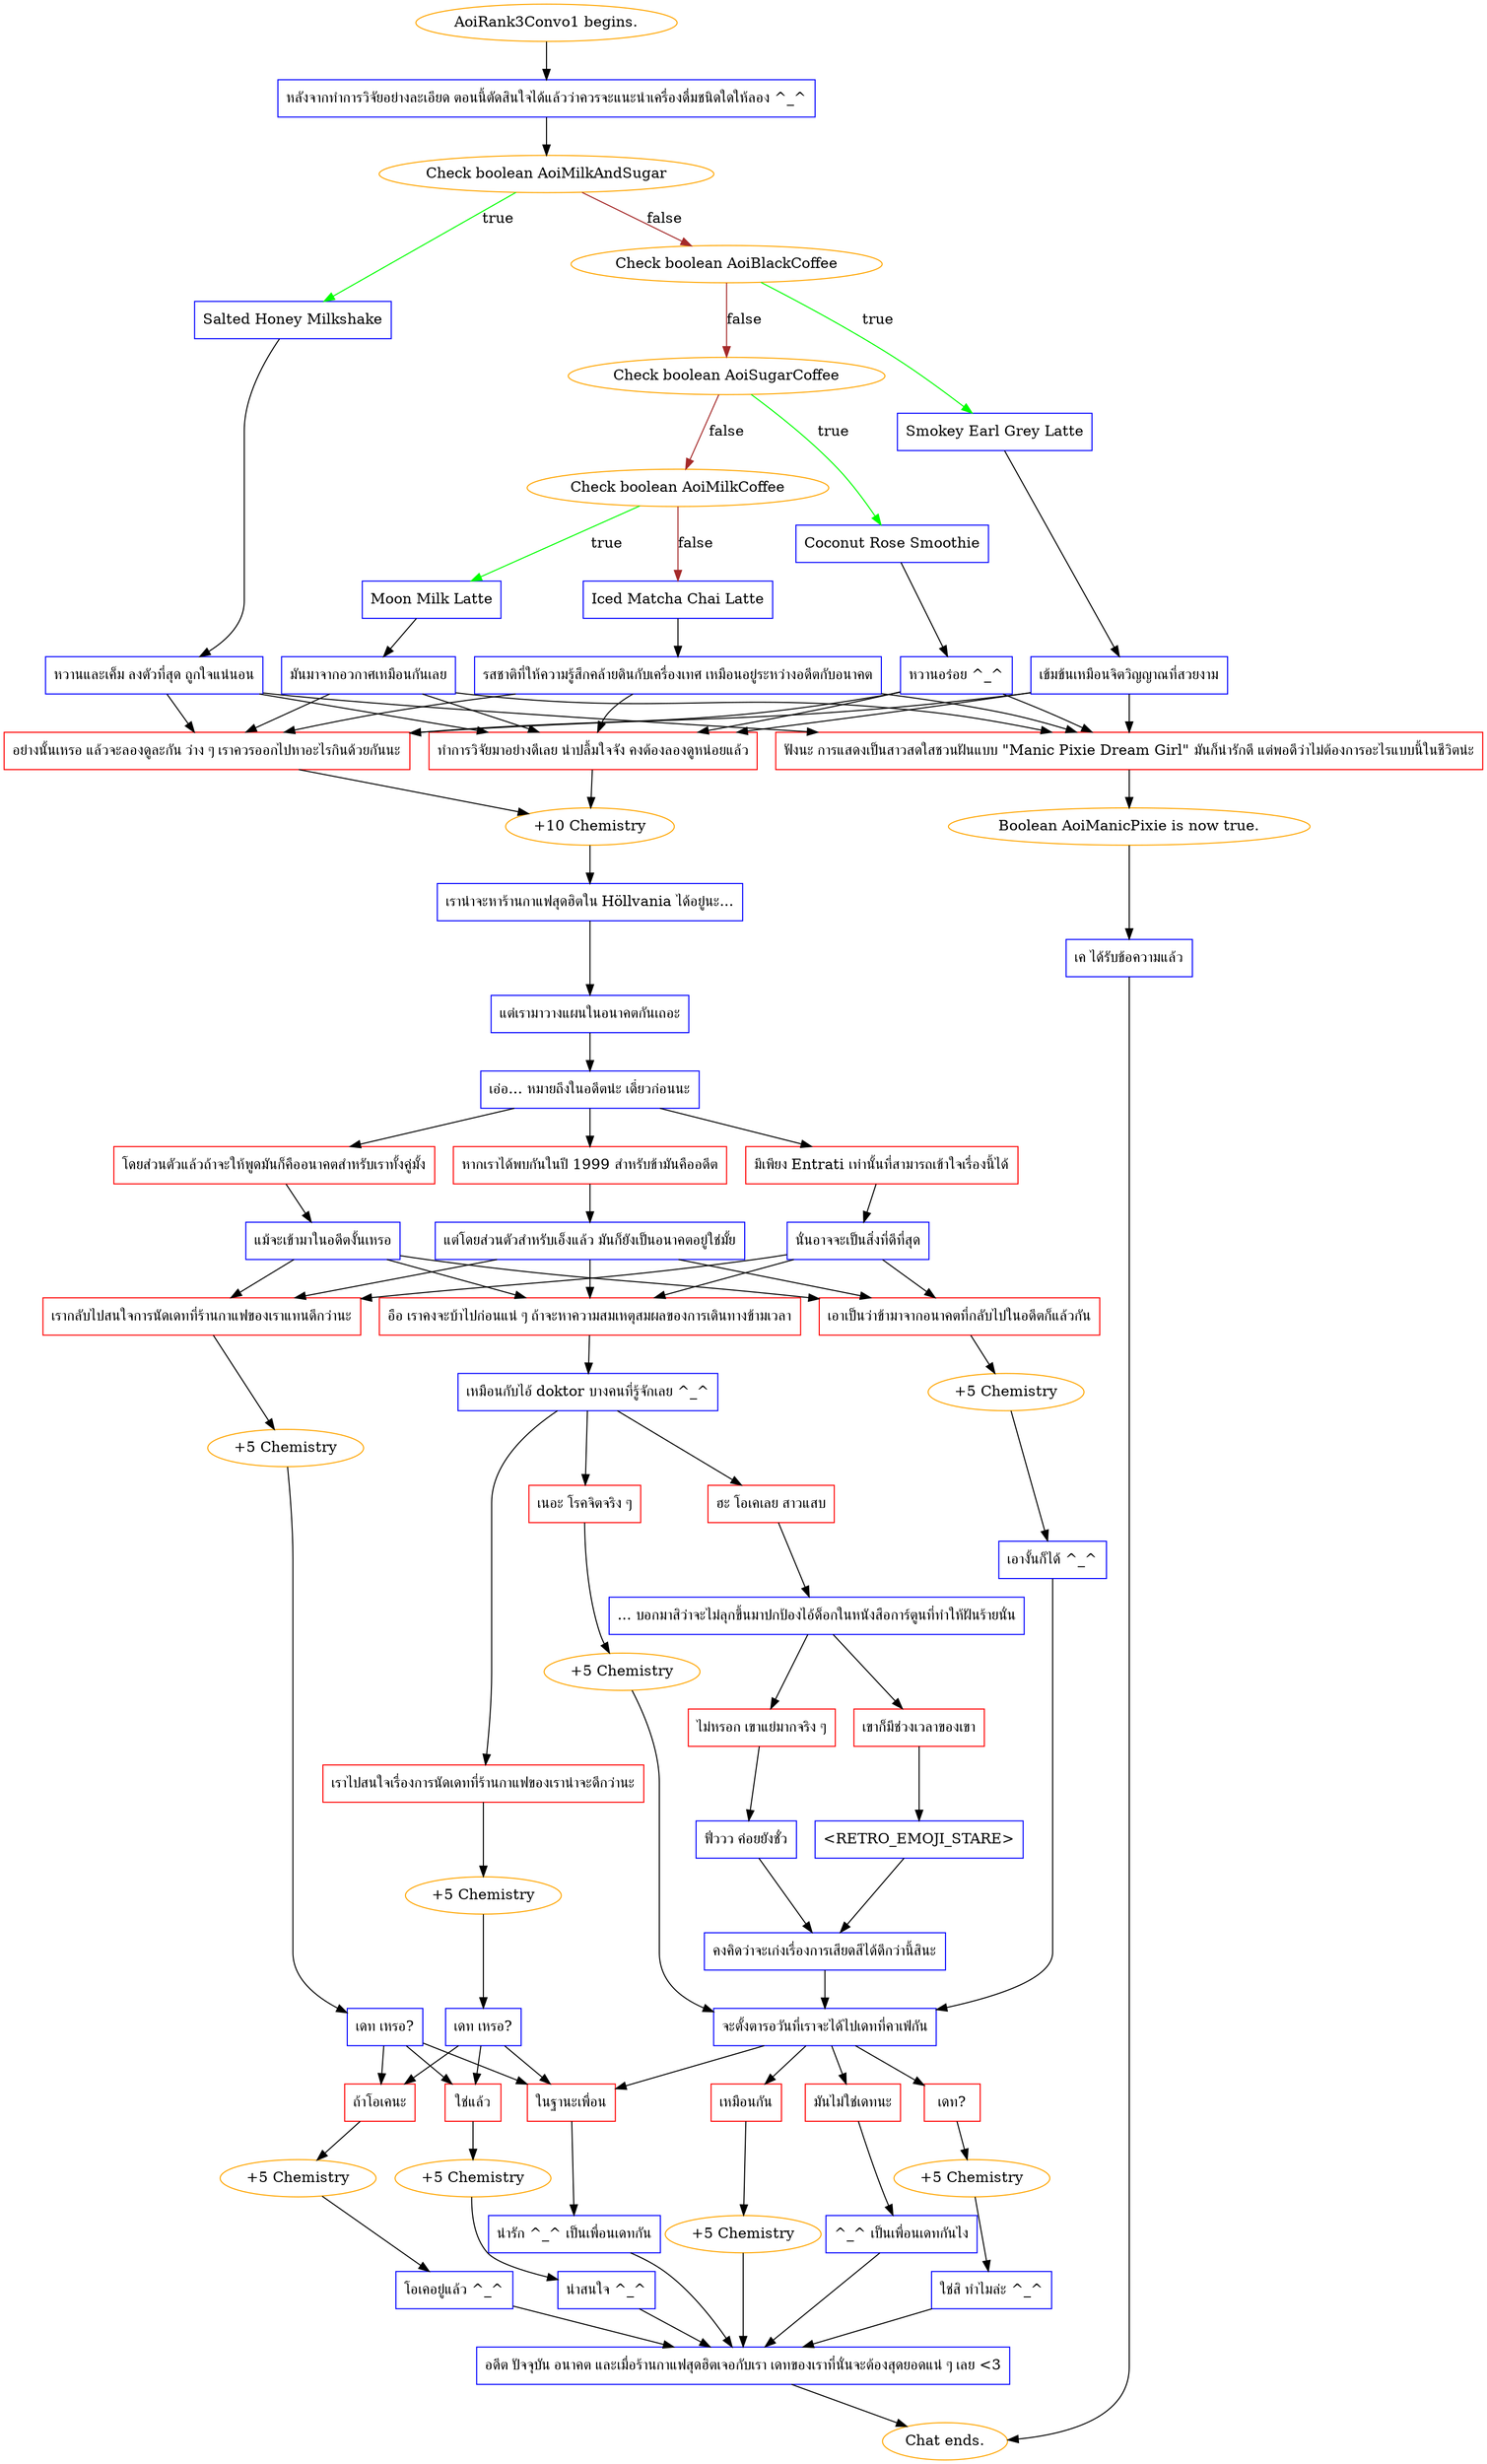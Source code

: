 digraph {
	"AoiRank3Convo1 begins." [color=orange];
		"AoiRank3Convo1 begins." -> j2736275234;
	j2736275234 [label="หลังจากทำการวิจัยอย่างละเอียด ตอนนี้ตัดสินใจได้แล้วว่าควรจะแนะนำเครื่องดื่มชนิดใดให้ลอง ^_^",shape=box,color=blue];
		j2736275234 -> j2832275836;
	j2832275836 [label="Check boolean AoiMilkAndSugar",color=orange];
		j2832275836 -> j2085399815 [label=true,color=green];
		j2832275836 -> j2244232038 [label=false,color=brown];
	j2085399815 [label="Salted Honey Milkshake",shape=box,color=blue];
		j2085399815 -> j3549111165;
	j2244232038 [label="Check boolean AoiBlackCoffee",color=orange];
		j2244232038 -> j999356852 [label=true,color=green];
		j2244232038 -> j358257648 [label=false,color=brown];
	j3549111165 [label="หวานและเค็ม ลงตัวที่สุด ถูกใจแน่นอน",shape=box,color=blue];
		j3549111165 -> j4257505919;
		j3549111165 -> j1884588288;
		j3549111165 -> j3151212966;
	j999356852 [label="Smokey Earl Grey Latte",shape=box,color=blue];
		j999356852 -> j2997262078;
	j358257648 [label="Check boolean AoiSugarCoffee",color=orange];
		j358257648 -> j1828452821 [label=true,color=green];
		j358257648 -> j443038053 [label=false,color=brown];
	j4257505919 [label="ทำการวิจัยมาอย่างดีเลย น่าปลื้มใจจัง คงต้องลองดูหน่อยแล้ว",shape=box,color=red];
		j4257505919 -> j2097219032;
	j1884588288 [label="อย่างนั้นเหรอ แล้วจะลองดูละกัน ว่าง ๆ เราควรออกไปหาอะไรกินด้วยกันนะ",shape=box,color=red];
		j1884588288 -> j2097219032;
	j3151212966 [label="ฟังนะ การแสดงเป็นสาวสดใสชวนฝันแบบ \"Manic Pixie Dream Girl\" มันก็น่ารักดี แต่พอดีว่าไม่ต้องการอะไรแบบนี้ในชีวิตน่ะ",shape=box,color=red];
		j3151212966 -> j380758322;
	j2997262078 [label="เข้มข้นเหมือนจิตวิญญาณที่สวยงาม",shape=box,color=blue];
		j2997262078 -> j4257505919;
		j2997262078 -> j1884588288;
		j2997262078 -> j3151212966;
	j1828452821 [label="Coconut Rose Smoothie",shape=box,color=blue];
		j1828452821 -> j1887634623;
	j443038053 [label="Check boolean AoiMilkCoffee",color=orange];
		j443038053 -> j3490294832 [label=true,color=green];
		j443038053 -> j2972849709 [label=false,color=brown];
	j2097219032 [label="+10 Chemistry",color=orange];
		j2097219032 -> j2353905703;
	j380758322 [label="Boolean AoiManicPixie is now true.",color=orange];
		j380758322 -> j3065257636;
	j1887634623 [label="หวานอร่อย ^_^",shape=box,color=blue];
		j1887634623 -> j4257505919;
		j1887634623 -> j1884588288;
		j1887634623 -> j3151212966;
	j3490294832 [label="Moon Milk Latte",shape=box,color=blue];
		j3490294832 -> j52922970;
	j2972849709 [label="Iced Matcha Chai Latte",shape=box,color=blue];
		j2972849709 -> j2943871905;
	j2353905703 [label="เราน่าจะหาร้านกาแฟสุดฮิตใน Höllvania ได้อยู่นะ...",shape=box,color=blue];
		j2353905703 -> j3905518190;
	j3065257636 [label="เค ได้รับข้อความแล้ว",shape=box,color=blue];
		j3065257636 -> "Chat ends.";
	j52922970 [label="มันมาจากอวกาศเหมือนกันเลย",shape=box,color=blue];
		j52922970 -> j4257505919;
		j52922970 -> j1884588288;
		j52922970 -> j3151212966;
	j2943871905 [label="รสชาติที่ให้ความรู้สึกคล้ายดินกับเครื่องเทศ เหมือนอยู่ระหว่างอดีตกับอนาคต",shape=box,color=blue];
		j2943871905 -> j4257505919;
		j2943871905 -> j1884588288;
		j2943871905 -> j3151212966;
	j3905518190 [label="แต่เรามาวางแผนในอนาคตกันเถอะ",shape=box,color=blue];
		j3905518190 -> j2332595082;
	"Chat ends." [color=orange];
	j2332595082 [label="เอ่อ... หมายถึงในอดีตน่ะ เดี๋ยวก่อนนะ",shape=box,color=blue];
		j2332595082 -> j3992562140;
		j2332595082 -> j2136719355;
		j2332595082 -> j370425230;
	j3992562140 [label="หากเราได้พบกันในปี 1999 สำหรับข้ามันคืออดีต",shape=box,color=red];
		j3992562140 -> j3526906032;
	j2136719355 [label="โดยส่วนตัวแล้วถ้าจะให้พูดมันก็คืออนาคตสำหรับเราทั้งคู่มั้ง",shape=box,color=red];
		j2136719355 -> j3550939822;
	j370425230 [label="มีเพียง Entrati เท่านั้นที่สามารถเข้าใจเรื่องนี้ได้",shape=box,color=red];
		j370425230 -> j33177783;
	j3526906032 [label="แต่โดยส่วนตัวสำหรับเอ็งแล้ว มันก็ยังเป็นอนาคตอยู่ใช่มั้ย",shape=box,color=blue];
		j3526906032 -> j1606362723;
		j3526906032 -> j3368156453;
		j3526906032 -> j17489062;
	j3550939822 [label="แม้จะเข้ามาในอดีตงั้นเหรอ",shape=box,color=blue];
		j3550939822 -> j1606362723;
		j3550939822 -> j3368156453;
		j3550939822 -> j17489062;
	j33177783 [label="นั่นอาจจะเป็นสิ่งที่ดีที่สุด",shape=box,color=blue];
		j33177783 -> j1606362723;
		j33177783 -> j3368156453;
		j33177783 -> j17489062;
	j1606362723 [label="อือ เราคงจะบ้าไปก่อนแน่ ๆ ถ้าจะหาความสมเหตุสมผลของการเดินทางข้ามเวลา",shape=box,color=red];
		j1606362723 -> j2661371639;
	j3368156453 [label="เอาเป็นว่าข้ามาจากอนาคตที่กลับไปในอดีตก็แล้วกัน",shape=box,color=red];
		j3368156453 -> j998844458;
	j17489062 [label="เรากลับไปสนใจการนัดเดทที่ร้านกาแฟของเราแทนดีกว่านะ",shape=box,color=red];
		j17489062 -> j4068778670;
	j2661371639 [label="เหมือนกับไอ้ doktor บางคนที่รู้จักเลย ^_^",shape=box,color=blue];
		j2661371639 -> j2394024583;
		j2661371639 -> j2539841677;
		j2661371639 -> j3168089983;
	j998844458 [label="+5 Chemistry",color=orange];
		j998844458 -> j1182425523;
	j4068778670 [label="+5 Chemistry",color=orange];
		j4068778670 -> j3850011070;
	j2394024583 [label="เราไปสนใจเรื่องการนัดเดทที่ร้านกาแฟของเราน่าจะดีกว่านะ",shape=box,color=red];
		j2394024583 -> j4150701422;
	j2539841677 [label="ฮะ โอเคเลย สาวแสบ",shape=box,color=red];
		j2539841677 -> j1157173508;
	j3168089983 [label="เนอะ โรคจิตจริง ๆ",shape=box,color=red];
		j3168089983 -> j3325755135;
	j1182425523 [label="เอางั้นก็ได้ ^_^",shape=box,color=blue];
		j1182425523 -> j3226238749;
	j3850011070 [label="เดท เหรอ?",shape=box,color=blue];
		j3850011070 -> j3631851205;
		j3850011070 -> j2375516470;
		j3850011070 -> j2963295595;
	j4150701422 [label="+5 Chemistry",color=orange];
		j4150701422 -> j2983594172;
	j1157173508 [label="... บอกมาสิว่าจะไม่ลุกขึ้นมาปกป้องไอ้ด็อกในหนังสือการ์ตูนที่ทำให้ฝันร้ายนั่น",shape=box,color=blue];
		j1157173508 -> j4244818325;
		j1157173508 -> j3753225364;
	j3325755135 [label="+5 Chemistry",color=orange];
		j3325755135 -> j3226238749;
	j3226238749 [label="จะตั้งตารอวันที่เราจะได้ไปเดทที่คาเฟ่กัน",shape=box,color=blue];
		j3226238749 -> j2439498514;
		j3226238749 -> j2861211244;
		j3226238749 -> j4005402475;
		j3226238749 -> j2375516470;
	j3631851205 [label="ใช่แล้ว",shape=box,color=red];
		j3631851205 -> j2322463016;
	j2375516470 [label="ในฐานะเพื่อน",shape=box,color=red];
		j2375516470 -> j1723742856;
	j2963295595 [label="ถ้าโอเคนะ",shape=box,color=red];
		j2963295595 -> j1000807838;
	j2983594172 [label="เดท เหรอ?",shape=box,color=blue];
		j2983594172 -> j3631851205;
		j2983594172 -> j2375516470;
		j2983594172 -> j2963295595;
	j4244818325 [label="เขาก็มีช่วงเวลาของเขา",shape=box,color=red];
		j4244818325 -> j4162258365;
	j3753225364 [label="ไม่หรอก เขาแย่มากจริง ๆ",shape=box,color=red];
		j3753225364 -> j931487978;
	j2439498514 [label="เหมือนกัน",shape=box,color=red];
		j2439498514 -> j971512568;
	j2861211244 [label="เดท?",shape=box,color=red];
		j2861211244 -> j3427457515;
	j4005402475 [label="มันไม่ใช่เดทนะ",shape=box,color=red];
		j4005402475 -> j1425233638;
	j2322463016 [label="+5 Chemistry",color=orange];
		j2322463016 -> j1841529952;
	j1723742856 [label="น่ารัก ^_^ เป็นเพื่อนเดทกัน",shape=box,color=blue];
		j1723742856 -> j673646710;
	j1000807838 [label="+5 Chemistry",color=orange];
		j1000807838 -> j147827057;
	j4162258365 [label="<RETRO_EMOJI_STARE>",shape=box,color=blue];
		j4162258365 -> j2375433952;
	j931487978 [label="ฟิ่ววว ค่อยยังชั่ว",shape=box,color=blue];
		j931487978 -> j2375433952;
	j971512568 [label="+5 Chemistry",color=orange];
		j971512568 -> j673646710;
	j3427457515 [label="+5 Chemistry",color=orange];
		j3427457515 -> j3106802329;
	j1425233638 [label="^_^ เป็นเพื่อนเดทกันไง",shape=box,color=blue];
		j1425233638 -> j673646710;
	j1841529952 [label="น่าสนใจ ^_^",shape=box,color=blue];
		j1841529952 -> j673646710;
	j673646710 [label="อดีต ปัจจุบัน อนาคต และเมื่อร้านกาแฟสุดฮิตเจอกับเรา เดทของเราที่นั่นจะต้องสุดยอดแน่ ๆ เลย <3",shape=box,color=blue];
		j673646710 -> "Chat ends.";
	j147827057 [label="โอเคอยู่แล้ว ^_^",shape=box,color=blue];
		j147827057 -> j673646710;
	j2375433952 [label="คงคิดว่าจะเก่งเรื่องการเสียดสีได้ดีกว่านี้สินะ",shape=box,color=blue];
		j2375433952 -> j3226238749;
	j3106802329 [label="ใช่สิ ทำไมล่ะ ^_^",shape=box,color=blue];
		j3106802329 -> j673646710;
}